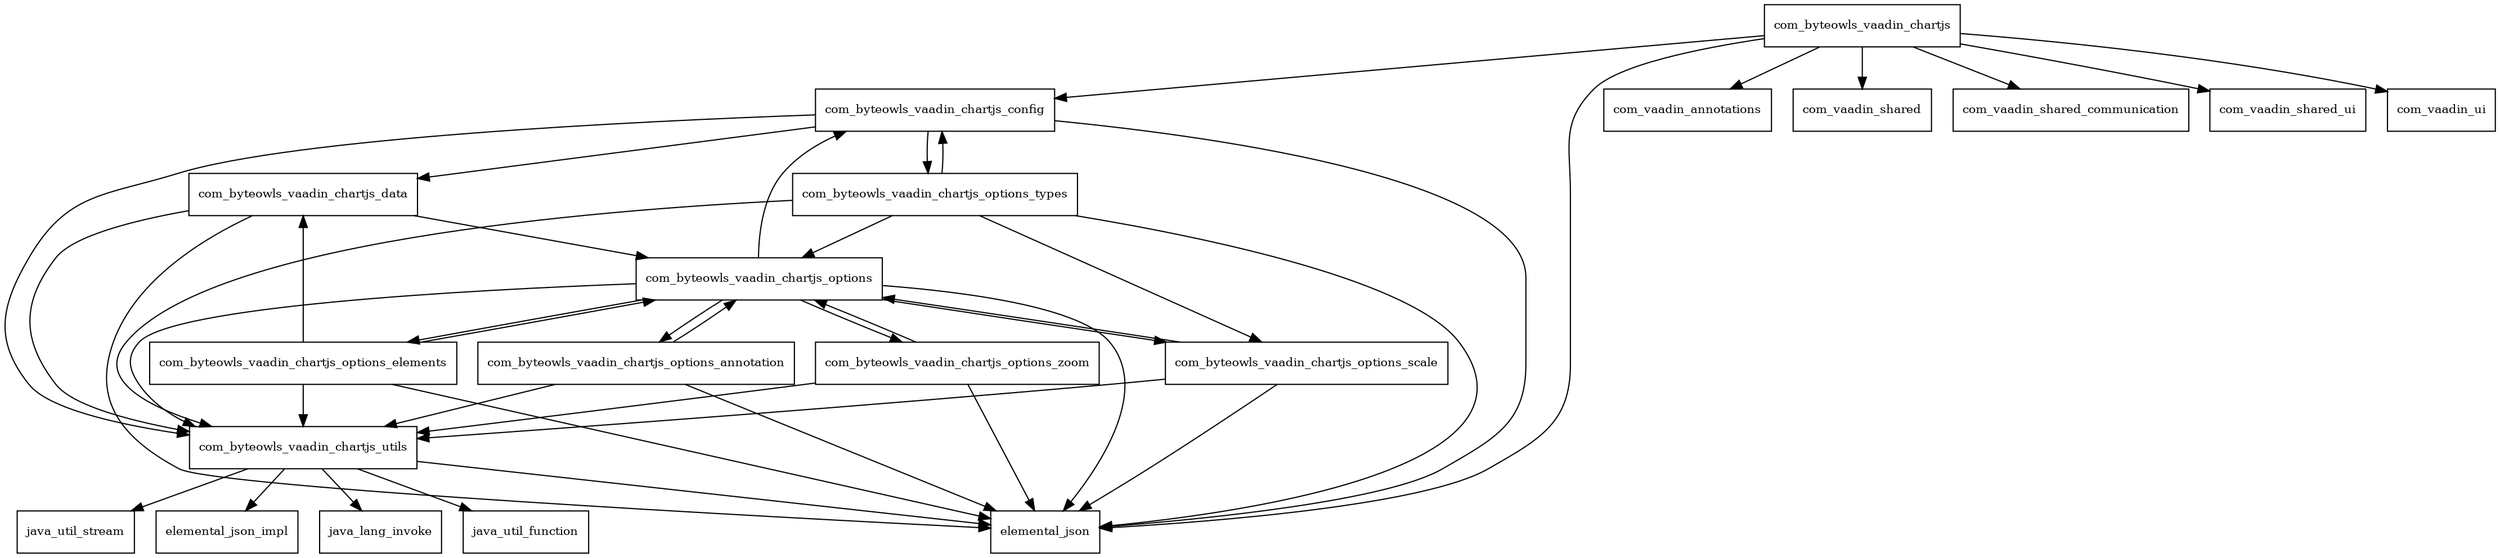 digraph vaadin_chartjs_1_2_0_package_dependencies {
  node [shape = box, fontsize=10.0];
  com_byteowls_vaadin_chartjs -> com_byteowls_vaadin_chartjs_config;
  com_byteowls_vaadin_chartjs -> com_vaadin_annotations;
  com_byteowls_vaadin_chartjs -> com_vaadin_shared;
  com_byteowls_vaadin_chartjs -> com_vaadin_shared_communication;
  com_byteowls_vaadin_chartjs -> com_vaadin_shared_ui;
  com_byteowls_vaadin_chartjs -> com_vaadin_ui;
  com_byteowls_vaadin_chartjs -> elemental_json;
  com_byteowls_vaadin_chartjs_config -> com_byteowls_vaadin_chartjs_data;
  com_byteowls_vaadin_chartjs_config -> com_byteowls_vaadin_chartjs_options_types;
  com_byteowls_vaadin_chartjs_config -> com_byteowls_vaadin_chartjs_utils;
  com_byteowls_vaadin_chartjs_config -> elemental_json;
  com_byteowls_vaadin_chartjs_data -> com_byteowls_vaadin_chartjs_options;
  com_byteowls_vaadin_chartjs_data -> com_byteowls_vaadin_chartjs_utils;
  com_byteowls_vaadin_chartjs_data -> elemental_json;
  com_byteowls_vaadin_chartjs_options -> com_byteowls_vaadin_chartjs_config;
  com_byteowls_vaadin_chartjs_options -> com_byteowls_vaadin_chartjs_options_annotation;
  com_byteowls_vaadin_chartjs_options -> com_byteowls_vaadin_chartjs_options_elements;
  com_byteowls_vaadin_chartjs_options -> com_byteowls_vaadin_chartjs_options_scale;
  com_byteowls_vaadin_chartjs_options -> com_byteowls_vaadin_chartjs_options_zoom;
  com_byteowls_vaadin_chartjs_options -> com_byteowls_vaadin_chartjs_utils;
  com_byteowls_vaadin_chartjs_options -> elemental_json;
  com_byteowls_vaadin_chartjs_options_annotation -> com_byteowls_vaadin_chartjs_options;
  com_byteowls_vaadin_chartjs_options_annotation -> com_byteowls_vaadin_chartjs_utils;
  com_byteowls_vaadin_chartjs_options_annotation -> elemental_json;
  com_byteowls_vaadin_chartjs_options_elements -> com_byteowls_vaadin_chartjs_data;
  com_byteowls_vaadin_chartjs_options_elements -> com_byteowls_vaadin_chartjs_options;
  com_byteowls_vaadin_chartjs_options_elements -> com_byteowls_vaadin_chartjs_utils;
  com_byteowls_vaadin_chartjs_options_elements -> elemental_json;
  com_byteowls_vaadin_chartjs_options_scale -> com_byteowls_vaadin_chartjs_options;
  com_byteowls_vaadin_chartjs_options_scale -> com_byteowls_vaadin_chartjs_utils;
  com_byteowls_vaadin_chartjs_options_scale -> elemental_json;
  com_byteowls_vaadin_chartjs_options_types -> com_byteowls_vaadin_chartjs_config;
  com_byteowls_vaadin_chartjs_options_types -> com_byteowls_vaadin_chartjs_options;
  com_byteowls_vaadin_chartjs_options_types -> com_byteowls_vaadin_chartjs_options_scale;
  com_byteowls_vaadin_chartjs_options_types -> com_byteowls_vaadin_chartjs_utils;
  com_byteowls_vaadin_chartjs_options_types -> elemental_json;
  com_byteowls_vaadin_chartjs_options_zoom -> com_byteowls_vaadin_chartjs_options;
  com_byteowls_vaadin_chartjs_options_zoom -> com_byteowls_vaadin_chartjs_utils;
  com_byteowls_vaadin_chartjs_options_zoom -> elemental_json;
  com_byteowls_vaadin_chartjs_utils -> elemental_json;
  com_byteowls_vaadin_chartjs_utils -> elemental_json_impl;
  com_byteowls_vaadin_chartjs_utils -> java_lang_invoke;
  com_byteowls_vaadin_chartjs_utils -> java_util_function;
  com_byteowls_vaadin_chartjs_utils -> java_util_stream;
}
